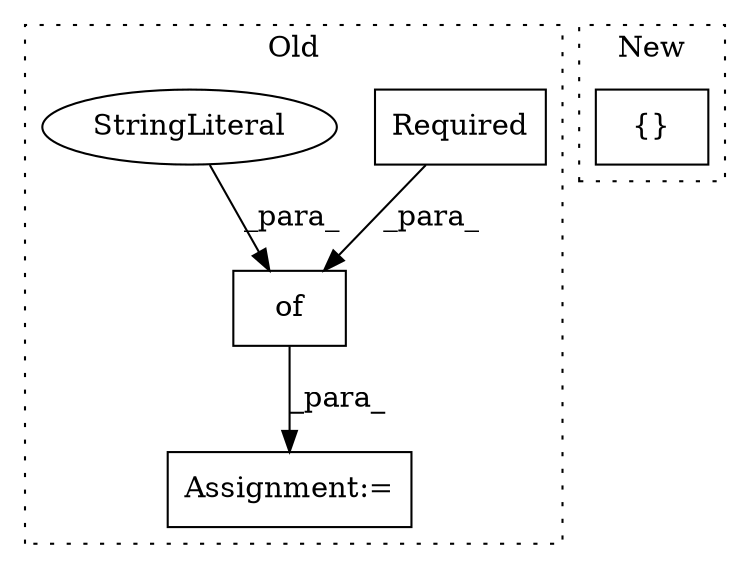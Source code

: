 digraph G {
subgraph cluster0 {
1 [label="Required" a="32" s="1126,1146" l="9,1" shape="box"];
3 [label="of" a="32" s="1999,2072" l="3,1" shape="box"];
4 [label="StringLiteral" a="45" s="2035" l="8" shape="ellipse"];
5 [label="Assignment:=" a="7" s="1744" l="1" shape="box"];
label = "Old";
style="dotted";
}
subgraph cluster1 {
2 [label="{}" a="4" s="1395,1415" l="1,1" shape="box"];
label = "New";
style="dotted";
}
1 -> 3 [label="_para_"];
3 -> 5 [label="_para_"];
4 -> 3 [label="_para_"];
}